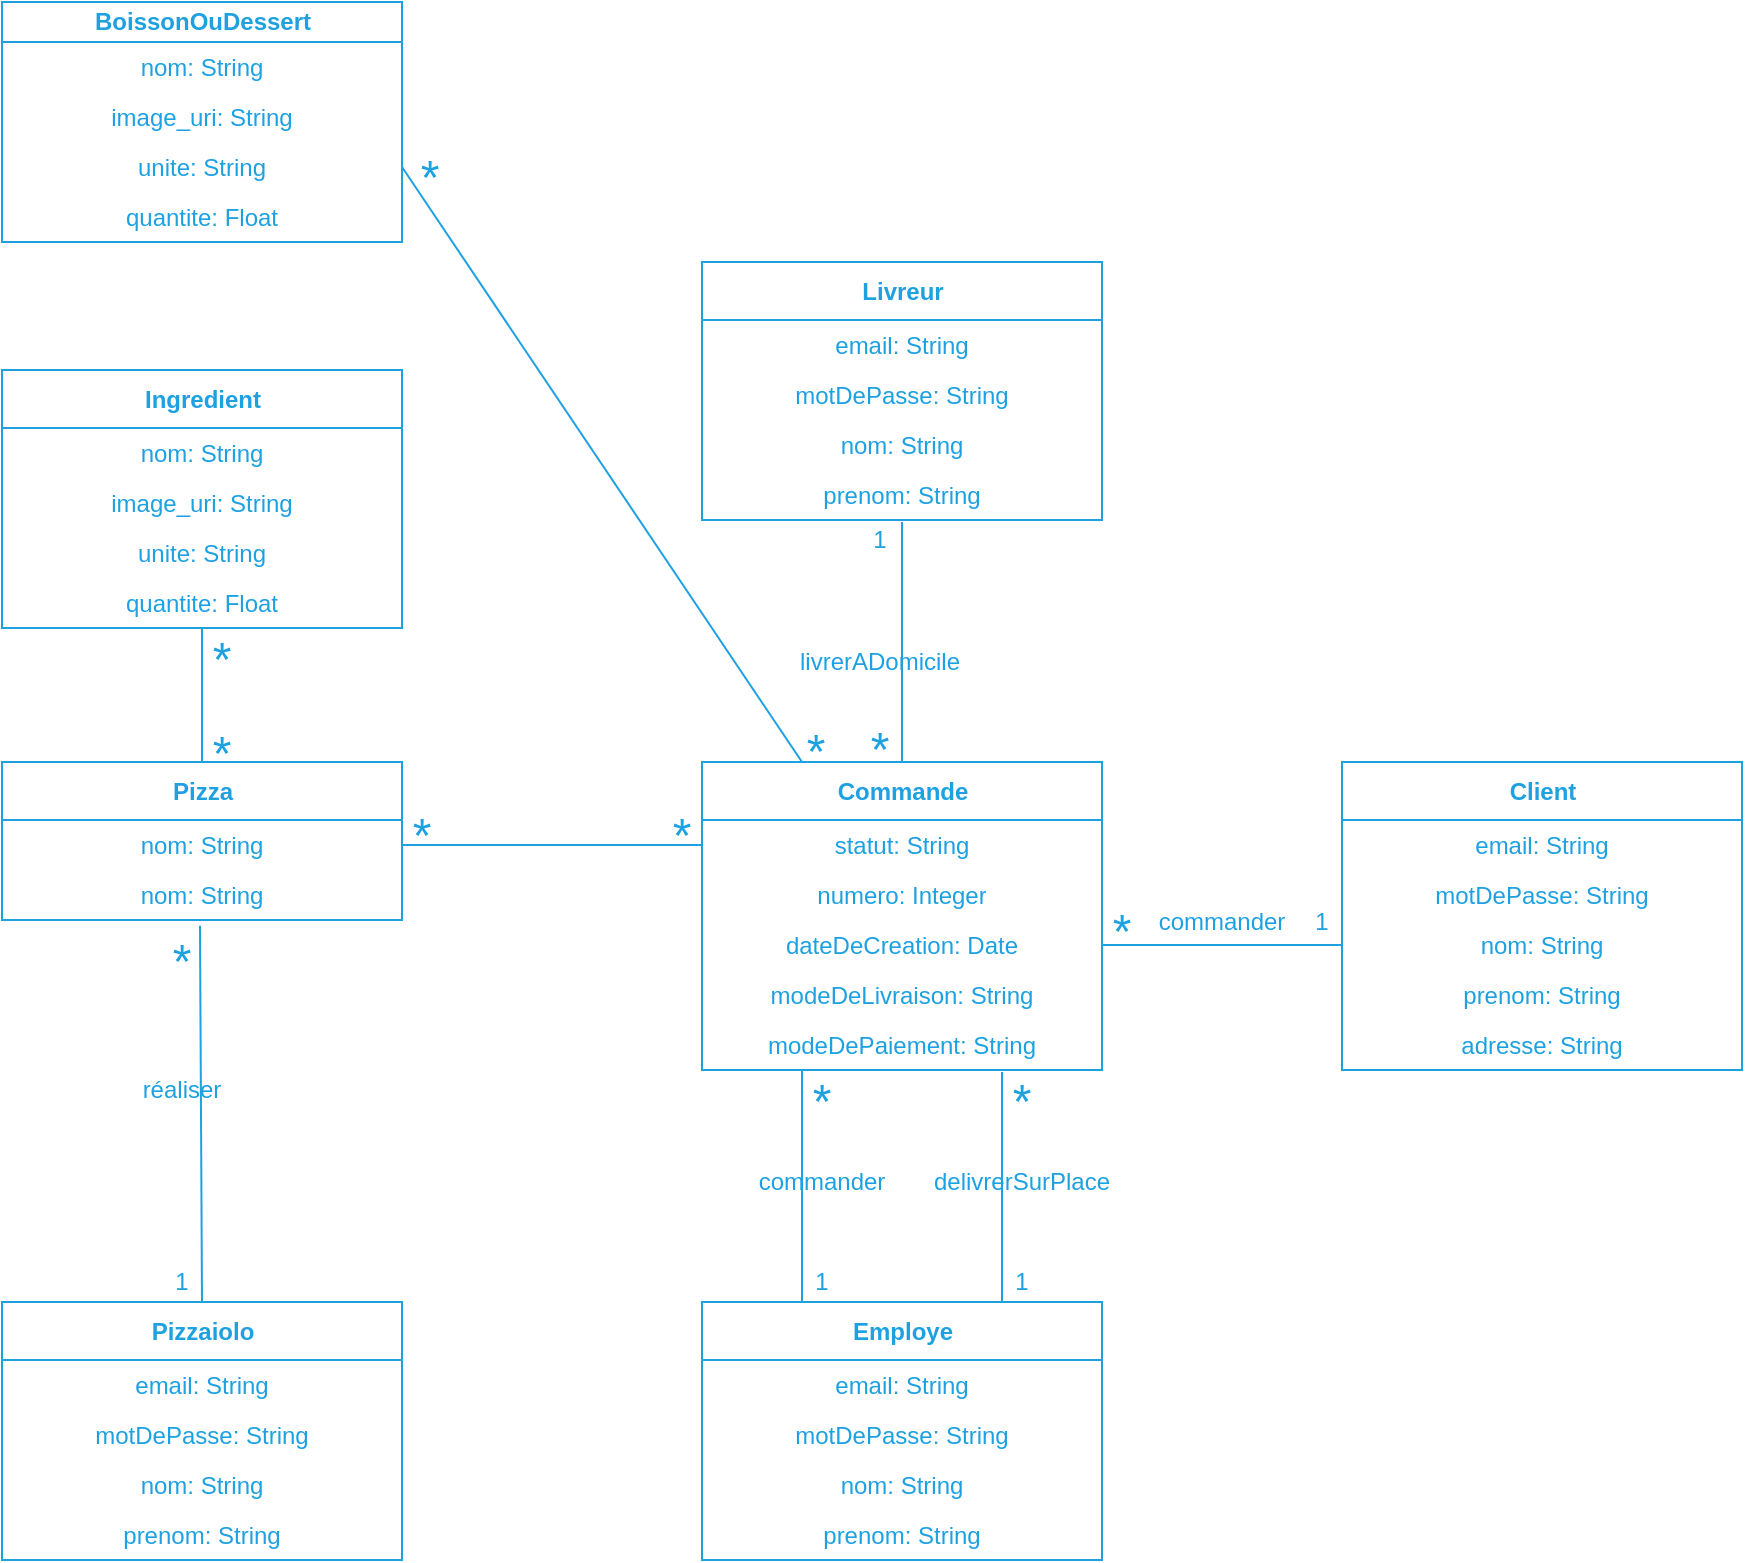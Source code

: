 <mxfile>
    <diagram id="vCWGlg-dAXmwwejnAdPU" name="Page-1">
        <mxGraphModel dx="1537" dy="1649" grid="1" gridSize="10" guides="1" tooltips="1" connect="1" arrows="1" fold="1" page="1" pageScale="1" pageWidth="827" pageHeight="1169" math="0" shadow="0">
            <root>
                <mxCell id="0"/>
                <mxCell id="1" parent="0"/>
                <mxCell id="62" style="edgeStyle=none;rounded=0;orthogonalLoop=1;jettySize=auto;html=1;exitX=0.5;exitY=0;exitDx=0;exitDy=0;endArrow=none;endFill=0;strokeColor=#1DA1E1;" edge="1" parent="1" source="2">
                    <mxGeometry relative="1" as="geometry">
                        <mxPoint x="330" y="160" as="targetPoint"/>
                    </mxGeometry>
                </mxCell>
                <mxCell id="2" value="&lt;font color=&quot;#1da1e1&quot;&gt;Commande&lt;/font&gt;" style="swimlane;fontStyle=1;align=center;verticalAlign=middle;childLayout=stackLayout;horizontal=1;startSize=29;horizontalStack=0;resizeParent=1;resizeParentMax=0;resizeLast=0;collapsible=0;marginBottom=0;html=1;fillColor=none;strokeColor=#1DA1E1;" vertex="1" parent="1">
                    <mxGeometry x="230" y="280" width="200" height="154" as="geometry"/>
                </mxCell>
                <mxCell id="3" value="&lt;font color=&quot;#1da1e1&quot;&gt;statut: String&lt;/font&gt;" style="text;html=1;strokeColor=none;fillColor=none;align=center;verticalAlign=middle;spacingLeft=4;spacingRight=4;overflow=hidden;rotatable=0;points=[[0,0.5],[1,0.5]];portConstraint=eastwest;" vertex="1" parent="2">
                    <mxGeometry y="29" width="200" height="25" as="geometry"/>
                </mxCell>
                <mxCell id="7" value="&lt;font color=&quot;#1da1e1&quot;&gt;numero: Integer&lt;/font&gt;" style="text;html=1;strokeColor=none;fillColor=none;align=center;verticalAlign=middle;spacingLeft=4;spacingRight=4;overflow=hidden;rotatable=0;points=[[0,0.5],[1,0.5]];portConstraint=eastwest;" vertex="1" parent="2">
                    <mxGeometry y="54" width="200" height="25" as="geometry"/>
                </mxCell>
                <mxCell id="15" value="&lt;font color=&quot;#1da1e1&quot;&gt;dateDeCreation: Date&lt;/font&gt;" style="text;html=1;strokeColor=none;fillColor=none;align=center;verticalAlign=middle;spacingLeft=4;spacingRight=4;overflow=hidden;rotatable=0;points=[[0,0.5],[1,0.5]];portConstraint=eastwest;" vertex="1" parent="2">
                    <mxGeometry y="79" width="200" height="25" as="geometry"/>
                </mxCell>
                <mxCell id="34" value="&lt;font color=&quot;#1da1e1&quot;&gt;modeDeLivraison: String&lt;/font&gt;" style="text;html=1;strokeColor=none;fillColor=none;align=center;verticalAlign=middle;spacingLeft=4;spacingRight=4;overflow=hidden;rotatable=0;points=[[0,0.5],[1,0.5]];portConstraint=eastwest;" vertex="1" parent="2">
                    <mxGeometry y="104" width="200" height="25" as="geometry"/>
                </mxCell>
                <mxCell id="35" value="&lt;font color=&quot;#1da1e1&quot;&gt;modeDePaiement: String&lt;/font&gt;" style="text;html=1;strokeColor=none;fillColor=none;align=center;verticalAlign=middle;spacingLeft=4;spacingRight=4;overflow=hidden;rotatable=0;points=[[0,0.5],[1,0.5]];portConstraint=eastwest;" vertex="1" parent="2">
                    <mxGeometry y="129" width="200" height="25" as="geometry"/>
                </mxCell>
                <mxCell id="10" value="&lt;font color=&quot;#1da1e1&quot;&gt;Client&lt;/font&gt;" style="swimlane;fontStyle=1;align=center;verticalAlign=middle;childLayout=stackLayout;horizontal=1;startSize=29;horizontalStack=0;resizeParent=1;resizeParentMax=0;resizeLast=0;collapsible=0;marginBottom=0;html=1;fillColor=none;strokeColor=#1DA1E1;" vertex="1" parent="1">
                    <mxGeometry x="550" y="280" width="200" height="154" as="geometry"/>
                </mxCell>
                <mxCell id="11" value="&lt;font color=&quot;#1da1e1&quot;&gt;email: String&lt;/font&gt;" style="text;html=1;strokeColor=none;fillColor=none;align=center;verticalAlign=middle;spacingLeft=4;spacingRight=4;overflow=hidden;rotatable=0;points=[[0,0.5],[1,0.5]];portConstraint=eastwest;" vertex="1" parent="10">
                    <mxGeometry y="29" width="200" height="25" as="geometry"/>
                </mxCell>
                <mxCell id="41" value="&lt;font color=&quot;#1da1e1&quot;&gt;motDePasse: String&lt;/font&gt;" style="text;html=1;strokeColor=none;fillColor=none;align=center;verticalAlign=middle;spacingLeft=4;spacingRight=4;overflow=hidden;rotatable=0;points=[[0,0.5],[1,0.5]];portConstraint=eastwest;" vertex="1" parent="10">
                    <mxGeometry y="54" width="200" height="25" as="geometry"/>
                </mxCell>
                <mxCell id="12" value="&lt;font color=&quot;#1da1e1&quot;&gt;nom: String&lt;/font&gt;" style="text;html=1;strokeColor=none;fillColor=none;align=center;verticalAlign=middle;spacingLeft=4;spacingRight=4;overflow=hidden;rotatable=0;points=[[0,0.5],[1,0.5]];portConstraint=eastwest;" vertex="1" parent="10">
                    <mxGeometry y="79" width="200" height="25" as="geometry"/>
                </mxCell>
                <mxCell id="13" value="&lt;font color=&quot;#1da1e1&quot;&gt;prenom: String&lt;/font&gt;" style="text;html=1;strokeColor=none;fillColor=none;align=center;verticalAlign=middle;spacingLeft=4;spacingRight=4;overflow=hidden;rotatable=0;points=[[0,0.5],[1,0.5]];portConstraint=eastwest;" vertex="1" parent="10">
                    <mxGeometry y="104" width="200" height="25" as="geometry"/>
                </mxCell>
                <mxCell id="14" value="&lt;font color=&quot;#1da1e1&quot;&gt;adresse: String&lt;/font&gt;" style="text;html=1;strokeColor=none;fillColor=none;align=center;verticalAlign=middle;spacingLeft=4;spacingRight=4;overflow=hidden;rotatable=0;points=[[0,0.5],[1,0.5]];portConstraint=eastwest;" vertex="1" parent="10">
                    <mxGeometry y="129" width="200" height="25" as="geometry"/>
                </mxCell>
                <mxCell id="20" style="rounded=0;orthogonalLoop=1;jettySize=auto;html=1;exitX=1;exitY=0.5;exitDx=0;exitDy=0;entryX=0;entryY=0.5;entryDx=0;entryDy=0;strokeColor=#1DA1E1;endArrow=none;endFill=0;" edge="1" parent="1" source="15" target="12">
                    <mxGeometry relative="1" as="geometry">
                        <mxPoint x="460" y="321.5" as="sourcePoint"/>
                    </mxGeometry>
                </mxCell>
                <mxCell id="23" value="&lt;font color=&quot;#1da1e1&quot; style=&quot;font-size: 24px ; line-height: 120%&quot;&gt;*&lt;/font&gt;" style="text;html=1;strokeColor=none;fillColor=none;align=center;verticalAlign=middle;whiteSpace=wrap;rounded=0;" vertex="1" parent="1">
                    <mxGeometry x="430" y="355" width="20" height="20" as="geometry"/>
                </mxCell>
                <mxCell id="25" value="&lt;font color=&quot;#1da1e1&quot;&gt;1&lt;/font&gt;" style="text;html=1;strokeColor=none;fillColor=none;align=center;verticalAlign=middle;whiteSpace=wrap;rounded=0;" vertex="1" parent="1">
                    <mxGeometry x="520" y="350" width="40" height="20" as="geometry"/>
                </mxCell>
                <mxCell id="26" value="&lt;font color=&quot;#1da1e1&quot;&gt;Employe&lt;/font&gt;" style="swimlane;fontStyle=1;align=center;verticalAlign=middle;childLayout=stackLayout;horizontal=1;startSize=29;horizontalStack=0;resizeParent=1;resizeParentMax=0;resizeLast=0;collapsible=0;marginBottom=0;html=1;fillColor=none;strokeColor=#1DA1E1;" vertex="1" parent="1">
                    <mxGeometry x="230" y="550" width="200" height="129" as="geometry"/>
                </mxCell>
                <mxCell id="27" value="&lt;font color=&quot;#1da1e1&quot;&gt;email: String&lt;/font&gt;" style="text;html=1;strokeColor=none;fillColor=none;align=center;verticalAlign=middle;spacingLeft=4;spacingRight=4;overflow=hidden;rotatable=0;points=[[0,0.5],[1,0.5]];portConstraint=eastwest;" vertex="1" parent="26">
                    <mxGeometry y="29" width="200" height="25" as="geometry"/>
                </mxCell>
                <mxCell id="42" value="&lt;font color=&quot;#1da1e1&quot;&gt;motDePasse: String&lt;/font&gt;" style="text;html=1;strokeColor=none;fillColor=none;align=center;verticalAlign=middle;spacingLeft=4;spacingRight=4;overflow=hidden;rotatable=0;points=[[0,0.5],[1,0.5]];portConstraint=eastwest;" vertex="1" parent="26">
                    <mxGeometry y="54" width="200" height="25" as="geometry"/>
                </mxCell>
                <mxCell id="28" value="&lt;font color=&quot;#1da1e1&quot;&gt;nom: String&lt;/font&gt;" style="text;html=1;strokeColor=none;fillColor=none;align=center;verticalAlign=middle;spacingLeft=4;spacingRight=4;overflow=hidden;rotatable=0;points=[[0,0.5],[1,0.5]];portConstraint=eastwest;" vertex="1" parent="26">
                    <mxGeometry y="79" width="200" height="25" as="geometry"/>
                </mxCell>
                <mxCell id="29" value="&lt;font color=&quot;#1da1e1&quot;&gt;prenom: String&lt;/font&gt;" style="text;html=1;strokeColor=none;fillColor=none;align=center;verticalAlign=middle;spacingLeft=4;spacingRight=4;overflow=hidden;rotatable=0;points=[[0,0.5],[1,0.5]];portConstraint=eastwest;" vertex="1" parent="26">
                    <mxGeometry y="104" width="200" height="25" as="geometry"/>
                </mxCell>
                <mxCell id="36" style="rounded=0;orthogonalLoop=1;jettySize=auto;html=1;entryX=0.25;entryY=0;entryDx=0;entryDy=0;endArrow=none;endFill=0;strokeColor=#1DA1E1;exitX=0.25;exitY=1;exitDx=0;exitDy=0;" edge="1" parent="1" source="2" target="26">
                    <mxGeometry relative="1" as="geometry">
                        <mxPoint x="290" y="460" as="sourcePoint"/>
                    </mxGeometry>
                </mxCell>
                <mxCell id="37" value="&lt;font color=&quot;#1da1e1&quot; style=&quot;font-size: 24px ; line-height: 120%&quot;&gt;*&lt;/font&gt;" style="text;html=1;strokeColor=none;fillColor=none;align=center;verticalAlign=middle;whiteSpace=wrap;rounded=0;" vertex="1" parent="1">
                    <mxGeometry x="280" y="440" width="20" height="20" as="geometry"/>
                </mxCell>
                <mxCell id="38" value="&lt;font color=&quot;#1da1e1&quot;&gt;1&lt;/font&gt;" style="text;html=1;strokeColor=none;fillColor=none;align=center;verticalAlign=middle;whiteSpace=wrap;rounded=0;" vertex="1" parent="1">
                    <mxGeometry x="270" y="530" width="40" height="20" as="geometry"/>
                </mxCell>
                <mxCell id="39" value="&lt;font color=&quot;#1da1e1&quot;&gt;commander&lt;/font&gt;" style="text;html=1;strokeColor=none;fillColor=none;align=center;verticalAlign=middle;whiteSpace=wrap;rounded=0;" vertex="1" parent="1">
                    <mxGeometry x="250" y="480" width="80" height="20" as="geometry"/>
                </mxCell>
                <mxCell id="40" value="&lt;font color=&quot;#1da1e1&quot;&gt;commander&lt;/font&gt;" style="text;html=1;strokeColor=none;fillColor=none;align=center;verticalAlign=middle;whiteSpace=wrap;rounded=0;" vertex="1" parent="1">
                    <mxGeometry x="450" y="350" width="80" height="20" as="geometry"/>
                </mxCell>
                <mxCell id="43" value="&lt;font color=&quot;#1da1e1&quot;&gt;Pizzaiolo&lt;/font&gt;" style="swimlane;fontStyle=1;align=center;verticalAlign=middle;childLayout=stackLayout;horizontal=1;startSize=29;horizontalStack=0;resizeParent=1;resizeParentMax=0;resizeLast=0;collapsible=0;marginBottom=0;html=1;fillColor=none;strokeColor=#1DA1E1;" vertex="1" parent="1">
                    <mxGeometry x="-120" y="550" width="200" height="129" as="geometry"/>
                </mxCell>
                <mxCell id="44" value="&lt;font color=&quot;#1da1e1&quot;&gt;email: String&lt;/font&gt;" style="text;html=1;strokeColor=none;fillColor=none;align=center;verticalAlign=middle;spacingLeft=4;spacingRight=4;overflow=hidden;rotatable=0;points=[[0,0.5],[1,0.5]];portConstraint=eastwest;" vertex="1" parent="43">
                    <mxGeometry y="29" width="200" height="25" as="geometry"/>
                </mxCell>
                <mxCell id="45" value="&lt;font color=&quot;#1da1e1&quot;&gt;motDePasse: String&lt;/font&gt;" style="text;html=1;strokeColor=none;fillColor=none;align=center;verticalAlign=middle;spacingLeft=4;spacingRight=4;overflow=hidden;rotatable=0;points=[[0,0.5],[1,0.5]];portConstraint=eastwest;" vertex="1" parent="43">
                    <mxGeometry y="54" width="200" height="25" as="geometry"/>
                </mxCell>
                <mxCell id="46" value="&lt;font color=&quot;#1da1e1&quot;&gt;nom: String&lt;/font&gt;" style="text;html=1;strokeColor=none;fillColor=none;align=center;verticalAlign=middle;spacingLeft=4;spacingRight=4;overflow=hidden;rotatable=0;points=[[0,0.5],[1,0.5]];portConstraint=eastwest;" vertex="1" parent="43">
                    <mxGeometry y="79" width="200" height="25" as="geometry"/>
                </mxCell>
                <mxCell id="47" value="&lt;font color=&quot;#1da1e1&quot;&gt;prenom: String&lt;/font&gt;" style="text;html=1;strokeColor=none;fillColor=none;align=center;verticalAlign=middle;spacingLeft=4;spacingRight=4;overflow=hidden;rotatable=0;points=[[0,0.5],[1,0.5]];portConstraint=eastwest;" vertex="1" parent="43">
                    <mxGeometry y="104" width="200" height="25" as="geometry"/>
                </mxCell>
                <mxCell id="49" style="rounded=0;orthogonalLoop=1;jettySize=auto;html=1;entryX=0.75;entryY=0;entryDx=0;entryDy=0;endArrow=none;endFill=0;strokeColor=#1DA1E1;" edge="1" parent="1" target="26">
                    <mxGeometry relative="1" as="geometry">
                        <mxPoint x="380" y="435" as="sourcePoint"/>
                        <mxPoint x="400" y="550" as="targetPoint"/>
                    </mxGeometry>
                </mxCell>
                <mxCell id="50" value="&lt;font color=&quot;#1da1e1&quot;&gt;delivrerSurPlace&lt;/font&gt;" style="text;html=1;strokeColor=none;fillColor=none;align=center;verticalAlign=middle;whiteSpace=wrap;rounded=0;" vertex="1" parent="1">
                    <mxGeometry x="350" y="480" width="80" height="20" as="geometry"/>
                </mxCell>
                <mxCell id="51" value="&lt;font color=&quot;#1da1e1&quot;&gt;1&lt;/font&gt;" style="text;html=1;strokeColor=none;fillColor=none;align=center;verticalAlign=middle;whiteSpace=wrap;rounded=0;" vertex="1" parent="1">
                    <mxGeometry x="370" y="530" width="40" height="20" as="geometry"/>
                </mxCell>
                <mxCell id="52" value="&lt;font color=&quot;#1da1e1&quot; style=&quot;font-size: 24px ; line-height: 120%&quot;&gt;*&lt;/font&gt;" style="text;html=1;strokeColor=none;fillColor=none;align=center;verticalAlign=middle;whiteSpace=wrap;rounded=0;" vertex="1" parent="1">
                    <mxGeometry x="380" y="440" width="20" height="20" as="geometry"/>
                </mxCell>
                <mxCell id="53" value="&lt;font color=&quot;#1da1e1&quot; style=&quot;font-size: 24px ; line-height: 120%&quot;&gt;*&lt;/font&gt;" style="text;html=1;strokeColor=none;fillColor=none;align=center;verticalAlign=middle;whiteSpace=wrap;rounded=0;" vertex="1" parent="1">
                    <mxGeometry x="-40" y="370" width="20" height="20" as="geometry"/>
                </mxCell>
                <mxCell id="54" value="&lt;font color=&quot;#1da1e1&quot;&gt;réaliser&lt;/font&gt;" style="text;html=1;strokeColor=none;fillColor=none;align=center;verticalAlign=middle;whiteSpace=wrap;rounded=0;" vertex="1" parent="1">
                    <mxGeometry x="-70" y="434" width="80" height="20" as="geometry"/>
                </mxCell>
                <mxCell id="55" value="&lt;font color=&quot;#1da1e1&quot;&gt;1&lt;/font&gt;" style="text;html=1;strokeColor=none;fillColor=none;align=center;verticalAlign=middle;whiteSpace=wrap;rounded=0;" vertex="1" parent="1">
                    <mxGeometry x="-50" y="530" width="40" height="20" as="geometry"/>
                </mxCell>
                <mxCell id="56" style="rounded=0;orthogonalLoop=1;jettySize=auto;html=1;endArrow=none;endFill=0;strokeColor=#1DA1E1;exitX=0.5;exitY=0;exitDx=0;exitDy=0;entryX=0.495;entryY=1.114;entryDx=0;entryDy=0;entryPerimeter=0;" edge="1" parent="1" source="43" target="107">
                    <mxGeometry relative="1" as="geometry">
                        <mxPoint x="280" y="160" as="sourcePoint"/>
                        <mxPoint x="40" y="390" as="targetPoint"/>
                    </mxGeometry>
                </mxCell>
                <mxCell id="57" value="&lt;font color=&quot;#1da1e1&quot;&gt;Livreur&lt;/font&gt;" style="swimlane;fontStyle=1;align=center;verticalAlign=middle;childLayout=stackLayout;horizontal=1;startSize=29;horizontalStack=0;resizeParent=1;resizeParentMax=0;resizeLast=0;collapsible=0;marginBottom=0;html=1;fillColor=none;strokeColor=#1DA1E1;" vertex="1" parent="1">
                    <mxGeometry x="230" y="30" width="200" height="129" as="geometry"/>
                </mxCell>
                <mxCell id="58" value="&lt;font color=&quot;#1da1e1&quot;&gt;email: String&lt;/font&gt;" style="text;html=1;strokeColor=none;fillColor=none;align=center;verticalAlign=middle;spacingLeft=4;spacingRight=4;overflow=hidden;rotatable=0;points=[[0,0.5],[1,0.5]];portConstraint=eastwest;" vertex="1" parent="57">
                    <mxGeometry y="29" width="200" height="25" as="geometry"/>
                </mxCell>
                <mxCell id="59" value="&lt;font color=&quot;#1da1e1&quot;&gt;motDePasse: String&lt;/font&gt;" style="text;html=1;strokeColor=none;fillColor=none;align=center;verticalAlign=middle;spacingLeft=4;spacingRight=4;overflow=hidden;rotatable=0;points=[[0,0.5],[1,0.5]];portConstraint=eastwest;" vertex="1" parent="57">
                    <mxGeometry y="54" width="200" height="25" as="geometry"/>
                </mxCell>
                <mxCell id="60" value="&lt;font color=&quot;#1da1e1&quot;&gt;nom: String&lt;/font&gt;" style="text;html=1;strokeColor=none;fillColor=none;align=center;verticalAlign=middle;spacingLeft=4;spacingRight=4;overflow=hidden;rotatable=0;points=[[0,0.5],[1,0.5]];portConstraint=eastwest;" vertex="1" parent="57">
                    <mxGeometry y="79" width="200" height="25" as="geometry"/>
                </mxCell>
                <mxCell id="61" value="&lt;font color=&quot;#1da1e1&quot;&gt;prenom: String&lt;/font&gt;" style="text;html=1;strokeColor=none;fillColor=none;align=center;verticalAlign=middle;spacingLeft=4;spacingRight=4;overflow=hidden;rotatable=0;points=[[0,0.5],[1,0.5]];portConstraint=eastwest;" vertex="1" parent="57">
                    <mxGeometry y="104" width="200" height="25" as="geometry"/>
                </mxCell>
                <mxCell id="63" value="&lt;font color=&quot;#1da1e1&quot;&gt;livrerADomicile&lt;/font&gt;" style="text;html=1;strokeColor=none;fillColor=none;align=center;verticalAlign=middle;whiteSpace=wrap;rounded=0;" vertex="1" parent="1">
                    <mxGeometry x="279" y="220" width="80" height="20" as="geometry"/>
                </mxCell>
                <mxCell id="64" value="&lt;font color=&quot;#1da1e1&quot; style=&quot;font-size: 24px ; line-height: 120%&quot;&gt;*&lt;/font&gt;" style="text;html=1;strokeColor=none;fillColor=none;align=center;verticalAlign=middle;whiteSpace=wrap;rounded=0;" vertex="1" parent="1">
                    <mxGeometry x="309" y="264" width="20" height="20" as="geometry"/>
                </mxCell>
                <mxCell id="66" value="&lt;font color=&quot;#1da1e1&quot;&gt;1&lt;/font&gt;" style="text;html=1;strokeColor=none;fillColor=none;align=center;verticalAlign=middle;whiteSpace=wrap;rounded=0;" vertex="1" parent="1">
                    <mxGeometry x="299" y="159" width="40" height="20" as="geometry"/>
                </mxCell>
                <mxCell id="77" value="&lt;font color=&quot;#1da1e1&quot;&gt;Ingredient&lt;/font&gt;" style="swimlane;fontStyle=1;align=center;verticalAlign=middle;childLayout=stackLayout;horizontal=1;startSize=29;horizontalStack=0;resizeParent=1;resizeParentMax=0;resizeLast=0;collapsible=0;marginBottom=0;html=1;fillColor=none;strokeColor=#1DA1E1;" vertex="1" parent="1">
                    <mxGeometry x="-120" y="84" width="200" height="129" as="geometry"/>
                </mxCell>
                <mxCell id="78" value="&lt;font color=&quot;#1da1e1&quot;&gt;nom: String&lt;/font&gt;" style="text;html=1;strokeColor=none;fillColor=none;align=center;verticalAlign=middle;spacingLeft=4;spacingRight=4;overflow=hidden;rotatable=0;points=[[0,0.5],[1,0.5]];portConstraint=eastwest;" vertex="1" parent="77">
                    <mxGeometry y="29" width="200" height="25" as="geometry"/>
                </mxCell>
                <mxCell id="101" value="&lt;font color=&quot;#1da1e1&quot;&gt;image_uri: String&lt;/font&gt;" style="text;html=1;strokeColor=none;fillColor=none;align=center;verticalAlign=middle;spacingLeft=4;spacingRight=4;overflow=hidden;rotatable=0;points=[[0,0.5],[1,0.5]];portConstraint=eastwest;" vertex="1" parent="77">
                    <mxGeometry y="54" width="200" height="25" as="geometry"/>
                </mxCell>
                <mxCell id="79" value="&lt;font color=&quot;#1da1e1&quot;&gt;unite: String&lt;/font&gt;" style="text;html=1;strokeColor=none;fillColor=none;align=center;verticalAlign=middle;spacingLeft=4;spacingRight=4;overflow=hidden;rotatable=0;points=[[0,0.5],[1,0.5]];portConstraint=eastwest;" vertex="1" parent="77">
                    <mxGeometry y="79" width="200" height="25" as="geometry"/>
                </mxCell>
                <mxCell id="80" value="&lt;font color=&quot;#1da1e1&quot;&gt;quantite: Float&lt;/font&gt;" style="text;html=1;strokeColor=none;fillColor=none;align=center;verticalAlign=middle;spacingLeft=4;spacingRight=4;overflow=hidden;rotatable=0;points=[[0,0.5],[1,0.5]];portConstraint=eastwest;" vertex="1" parent="77">
                    <mxGeometry y="104" width="200" height="25" as="geometry"/>
                </mxCell>
                <mxCell id="90" style="edgeStyle=none;rounded=0;orthogonalLoop=1;jettySize=auto;html=1;exitX=0.5;exitY=0;exitDx=0;exitDy=0;entryX=0.5;entryY=1;entryDx=0;entryDy=0;endArrow=none;endFill=0;strokeColor=#1DA1E1;" edge="1" parent="1" source="82" target="77">
                    <mxGeometry relative="1" as="geometry"/>
                </mxCell>
                <mxCell id="82" value="&lt;font color=&quot;#1da1e1&quot;&gt;Pizza&lt;/font&gt;" style="swimlane;fontStyle=1;align=center;verticalAlign=middle;childLayout=stackLayout;horizontal=1;startSize=29;horizontalStack=0;resizeParent=1;resizeParentMax=0;resizeLast=0;collapsible=0;marginBottom=0;html=1;fillColor=none;strokeColor=#1DA1E1;" vertex="1" parent="1">
                    <mxGeometry x="-120" y="280" width="200" height="79" as="geometry"/>
                </mxCell>
                <mxCell id="83" value="&lt;font color=&quot;#1da1e1&quot;&gt;nom: String&lt;/font&gt;" style="text;html=1;strokeColor=none;fillColor=none;align=center;verticalAlign=middle;spacingLeft=4;spacingRight=4;overflow=hidden;rotatable=0;points=[[0,0.5],[1,0.5]];portConstraint=eastwest;" vertex="1" parent="82">
                    <mxGeometry y="29" width="200" height="25" as="geometry"/>
                </mxCell>
                <mxCell id="107" value="&lt;font color=&quot;#1da1e1&quot;&gt;nom: String&lt;/font&gt;" style="text;html=1;strokeColor=none;fillColor=none;align=center;verticalAlign=middle;spacingLeft=4;spacingRight=4;overflow=hidden;rotatable=0;points=[[0,0.5],[1,0.5]];portConstraint=eastwest;" vertex="1" parent="82">
                    <mxGeometry y="54" width="200" height="25" as="geometry"/>
                </mxCell>
                <mxCell id="86" style="edgeStyle=none;rounded=0;orthogonalLoop=1;jettySize=auto;html=1;exitX=1;exitY=0.5;exitDx=0;exitDy=0;entryX=0;entryY=0.5;entryDx=0;entryDy=0;endArrow=none;endFill=0;strokeColor=#1DA1E1;" edge="1" parent="1" source="83" target="3">
                    <mxGeometry relative="1" as="geometry"/>
                </mxCell>
                <mxCell id="87" value="&lt;font color=&quot;#1da1e1&quot; style=&quot;font-size: 24px ; line-height: 120%&quot;&gt;*&lt;/font&gt;" style="text;html=1;strokeColor=none;fillColor=none;align=center;verticalAlign=middle;whiteSpace=wrap;rounded=0;" vertex="1" parent="1">
                    <mxGeometry x="80" y="307" width="20" height="20" as="geometry"/>
                </mxCell>
                <mxCell id="89" value="&lt;font color=&quot;#1da1e1&quot; style=&quot;font-size: 24px ; line-height: 120%&quot;&gt;*&lt;/font&gt;" style="text;html=1;strokeColor=none;fillColor=none;align=center;verticalAlign=middle;whiteSpace=wrap;rounded=0;" vertex="1" parent="1">
                    <mxGeometry x="210" y="307" width="20" height="20" as="geometry"/>
                </mxCell>
                <mxCell id="91" value="&lt;font color=&quot;#1da1e1&quot; style=&quot;font-size: 24px ; line-height: 120%&quot;&gt;*&lt;/font&gt;" style="text;html=1;strokeColor=none;fillColor=none;align=center;verticalAlign=middle;whiteSpace=wrap;rounded=0;" vertex="1" parent="1">
                    <mxGeometry x="-20" y="219" width="20" height="20" as="geometry"/>
                </mxCell>
                <mxCell id="92" value="&lt;font color=&quot;#1da1e1&quot; style=&quot;font-size: 24px ; line-height: 120%&quot;&gt;*&lt;/font&gt;" style="text;html=1;strokeColor=none;fillColor=none;align=center;verticalAlign=middle;whiteSpace=wrap;rounded=0;" vertex="1" parent="1">
                    <mxGeometry x="-20" y="266" width="20" height="20" as="geometry"/>
                </mxCell>
                <mxCell id="102" value="&lt;font color=&quot;#1da1e1&quot;&gt;BoissonOuDessert&lt;/font&gt;" style="swimlane;fontStyle=1;align=center;verticalAlign=middle;childLayout=stackLayout;horizontal=1;startSize=20;horizontalStack=0;resizeParent=1;resizeParentMax=0;resizeLast=0;collapsible=0;marginBottom=0;html=1;fillColor=none;strokeColor=#1DA1E1;" vertex="1" parent="1">
                    <mxGeometry x="-120" y="-100" width="200" height="120" as="geometry"/>
                </mxCell>
                <mxCell id="103" value="&lt;font color=&quot;#1da1e1&quot;&gt;nom: String&lt;/font&gt;" style="text;html=1;strokeColor=none;fillColor=none;align=center;verticalAlign=middle;spacingLeft=4;spacingRight=4;overflow=hidden;rotatable=0;points=[[0,0.5],[1,0.5]];portConstraint=eastwest;" vertex="1" parent="102">
                    <mxGeometry y="20" width="200" height="25" as="geometry"/>
                </mxCell>
                <mxCell id="104" value="&lt;font color=&quot;#1da1e1&quot;&gt;image_uri: String&lt;/font&gt;" style="text;html=1;strokeColor=none;fillColor=none;align=center;verticalAlign=middle;spacingLeft=4;spacingRight=4;overflow=hidden;rotatable=0;points=[[0,0.5],[1,0.5]];portConstraint=eastwest;" vertex="1" parent="102">
                    <mxGeometry y="45" width="200" height="25" as="geometry"/>
                </mxCell>
                <mxCell id="105" value="&lt;font color=&quot;#1da1e1&quot;&gt;unite: String&lt;/font&gt;" style="text;html=1;strokeColor=none;fillColor=none;align=center;verticalAlign=middle;spacingLeft=4;spacingRight=4;overflow=hidden;rotatable=0;points=[[0,0.5],[1,0.5]];portConstraint=eastwest;" vertex="1" parent="102">
                    <mxGeometry y="70" width="200" height="25" as="geometry"/>
                </mxCell>
                <mxCell id="106" value="&lt;font color=&quot;#1da1e1&quot;&gt;quantite: Float&lt;/font&gt;" style="text;html=1;strokeColor=none;fillColor=none;align=center;verticalAlign=middle;spacingLeft=4;spacingRight=4;overflow=hidden;rotatable=0;points=[[0,0.5],[1,0.5]];portConstraint=eastwest;" vertex="1" parent="102">
                    <mxGeometry y="95" width="200" height="25" as="geometry"/>
                </mxCell>
                <mxCell id="108" style="edgeStyle=none;rounded=0;orthogonalLoop=1;jettySize=auto;html=1;exitX=1;exitY=0.5;exitDx=0;exitDy=0;entryX=0.25;entryY=0;entryDx=0;entryDy=0;endArrow=none;endFill=0;strokeColor=#1DA1E1;" edge="1" parent="1" source="105" target="2">
                    <mxGeometry relative="1" as="geometry"/>
                </mxCell>
                <mxCell id="109" value="&lt;font color=&quot;#1da1e1&quot; style=&quot;font-size: 24px ; line-height: 120%&quot;&gt;*&lt;/font&gt;" style="text;html=1;strokeColor=none;fillColor=none;align=center;verticalAlign=middle;whiteSpace=wrap;rounded=0;" vertex="1" parent="1">
                    <mxGeometry x="84" y="-22" width="20" height="20" as="geometry"/>
                </mxCell>
                <mxCell id="110" value="&lt;font color=&quot;#1da1e1&quot; style=&quot;font-size: 24px ; line-height: 120%&quot;&gt;*&lt;/font&gt;" style="text;html=1;strokeColor=none;fillColor=none;align=center;verticalAlign=middle;whiteSpace=wrap;rounded=0;" vertex="1" parent="1">
                    <mxGeometry x="277" y="265" width="20" height="20" as="geometry"/>
                </mxCell>
            </root>
        </mxGraphModel>
    </diagram>
</mxfile>